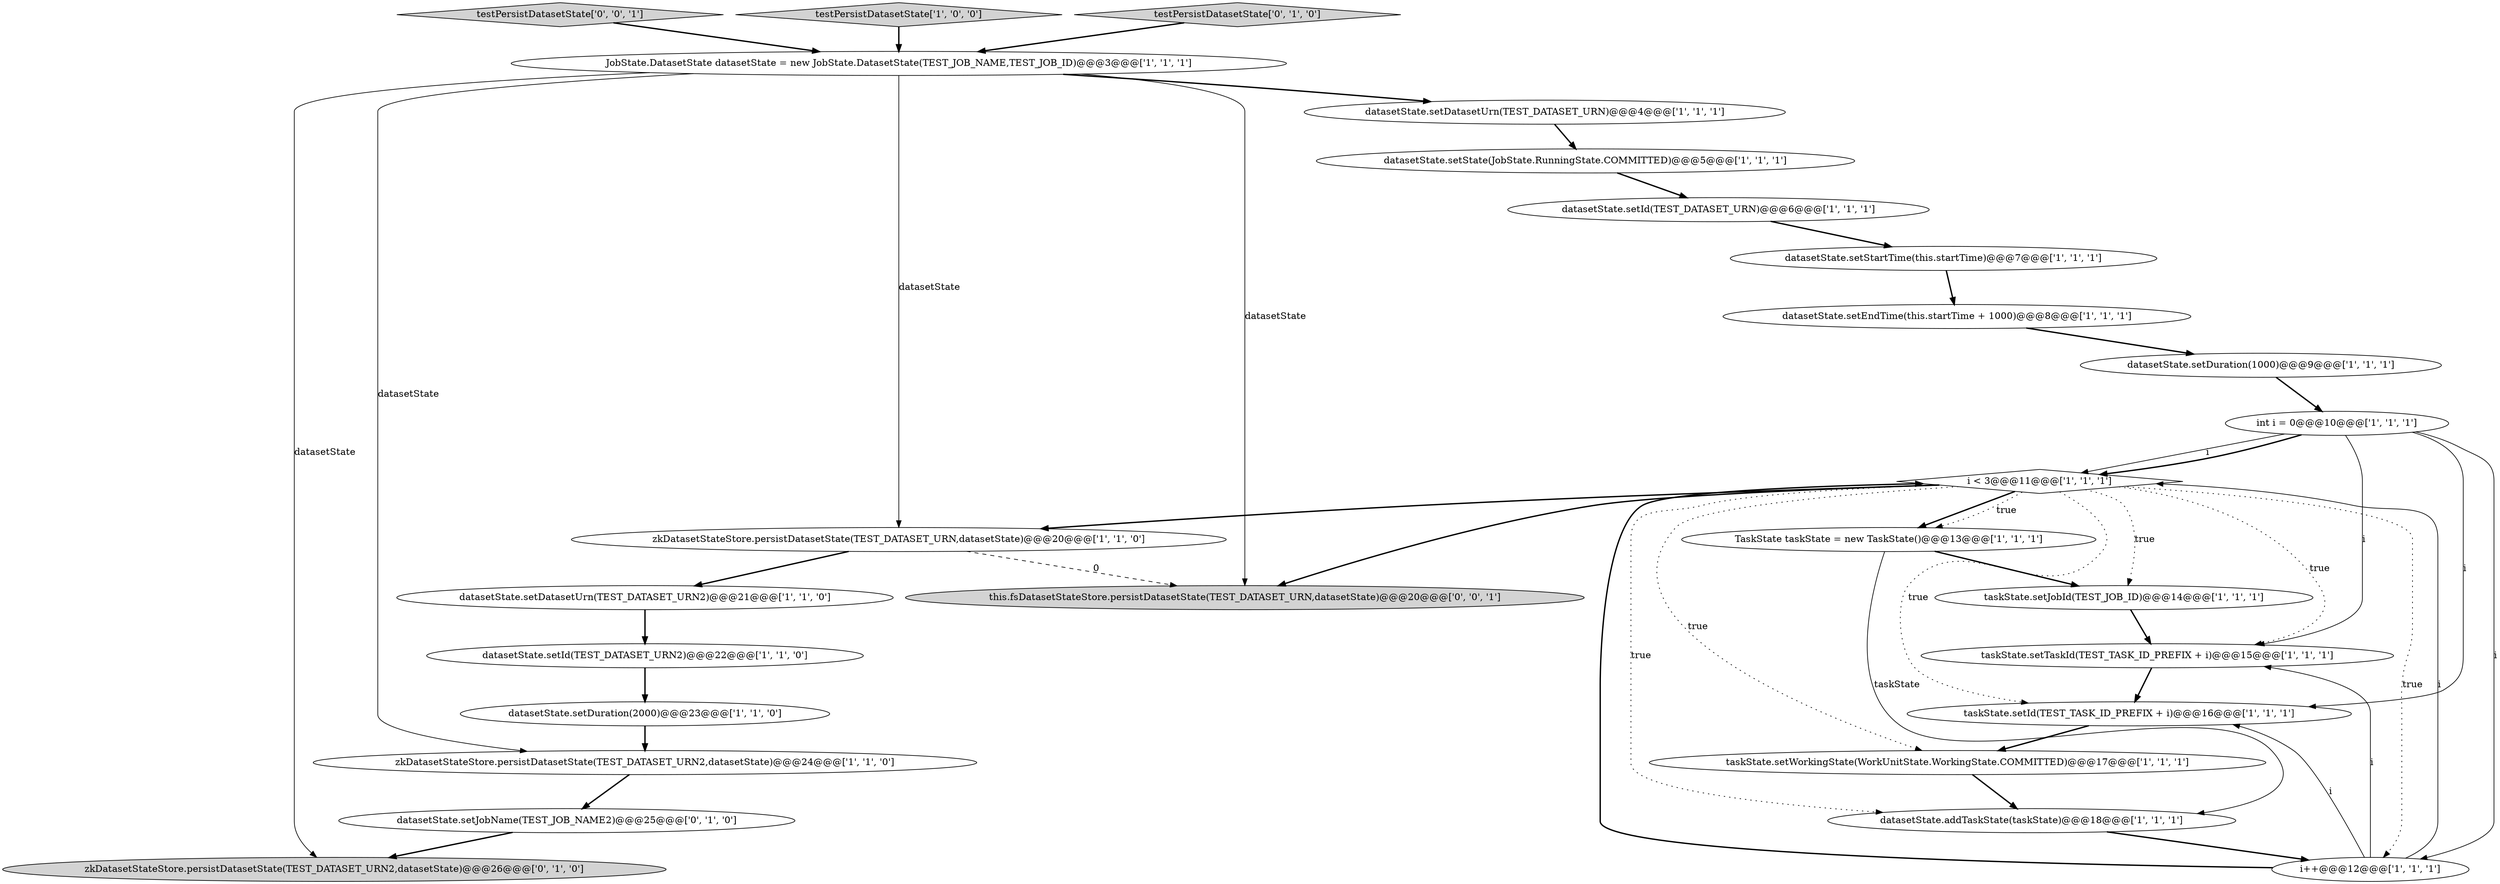 digraph {
20 [style = filled, label = "datasetState.setState(JobState.RunningState.COMMITTED)@@@5@@@['1', '1', '1']", fillcolor = white, shape = ellipse image = "AAA0AAABBB1BBB"];
3 [style = filled, label = "i < 3@@@11@@@['1', '1', '1']", fillcolor = white, shape = diamond image = "AAA0AAABBB1BBB"];
4 [style = filled, label = "JobState.DatasetState datasetState = new JobState.DatasetState(TEST_JOB_NAME,TEST_JOB_ID)@@@3@@@['1', '1', '1']", fillcolor = white, shape = ellipse image = "AAA0AAABBB1BBB"];
7 [style = filled, label = "zkDatasetStateStore.persistDatasetState(TEST_DATASET_URN,datasetState)@@@20@@@['1', '1', '0']", fillcolor = white, shape = ellipse image = "AAA0AAABBB1BBB"];
24 [style = filled, label = "zkDatasetStateStore.persistDatasetState(TEST_DATASET_URN2,datasetState)@@@26@@@['0', '1', '0']", fillcolor = lightgray, shape = ellipse image = "AAA1AAABBB2BBB"];
16 [style = filled, label = "datasetState.setDuration(1000)@@@9@@@['1', '1', '1']", fillcolor = white, shape = ellipse image = "AAA0AAABBB1BBB"];
10 [style = filled, label = "taskState.setJobId(TEST_JOB_ID)@@@14@@@['1', '1', '1']", fillcolor = white, shape = ellipse image = "AAA0AAABBB1BBB"];
26 [style = filled, label = "this.fsDatasetStateStore.persistDatasetState(TEST_DATASET_URN,datasetState)@@@20@@@['0', '0', '1']", fillcolor = lightgray, shape = ellipse image = "AAA0AAABBB3BBB"];
25 [style = filled, label = "testPersistDatasetState['0', '0', '1']", fillcolor = lightgray, shape = diamond image = "AAA0AAABBB3BBB"];
12 [style = filled, label = "datasetState.setId(TEST_DATASET_URN2)@@@22@@@['1', '1', '0']", fillcolor = white, shape = ellipse image = "AAA0AAABBB1BBB"];
6 [style = filled, label = "datasetState.setId(TEST_DATASET_URN)@@@6@@@['1', '1', '1']", fillcolor = white, shape = ellipse image = "AAA0AAABBB1BBB"];
5 [style = filled, label = "testPersistDatasetState['1', '0', '0']", fillcolor = lightgray, shape = diamond image = "AAA0AAABBB1BBB"];
17 [style = filled, label = "datasetState.setDuration(2000)@@@23@@@['1', '1', '0']", fillcolor = white, shape = ellipse image = "AAA0AAABBB1BBB"];
11 [style = filled, label = "zkDatasetStateStore.persistDatasetState(TEST_DATASET_URN2,datasetState)@@@24@@@['1', '1', '0']", fillcolor = white, shape = ellipse image = "AAA0AAABBB1BBB"];
18 [style = filled, label = "taskState.setTaskId(TEST_TASK_ID_PREFIX + i)@@@15@@@['1', '1', '1']", fillcolor = white, shape = ellipse image = "AAA0AAABBB1BBB"];
21 [style = filled, label = "TaskState taskState = new TaskState()@@@13@@@['1', '1', '1']", fillcolor = white, shape = ellipse image = "AAA0AAABBB1BBB"];
23 [style = filled, label = "testPersistDatasetState['0', '1', '0']", fillcolor = lightgray, shape = diamond image = "AAA0AAABBB2BBB"];
19 [style = filled, label = "datasetState.setDatasetUrn(TEST_DATASET_URN)@@@4@@@['1', '1', '1']", fillcolor = white, shape = ellipse image = "AAA0AAABBB1BBB"];
22 [style = filled, label = "datasetState.setJobName(TEST_JOB_NAME2)@@@25@@@['0', '1', '0']", fillcolor = white, shape = ellipse image = "AAA1AAABBB2BBB"];
0 [style = filled, label = "taskState.setWorkingState(WorkUnitState.WorkingState.COMMITTED)@@@17@@@['1', '1', '1']", fillcolor = white, shape = ellipse image = "AAA0AAABBB1BBB"];
13 [style = filled, label = "int i = 0@@@10@@@['1', '1', '1']", fillcolor = white, shape = ellipse image = "AAA0AAABBB1BBB"];
9 [style = filled, label = "datasetState.addTaskState(taskState)@@@18@@@['1', '1', '1']", fillcolor = white, shape = ellipse image = "AAA0AAABBB1BBB"];
8 [style = filled, label = "datasetState.setEndTime(this.startTime + 1000)@@@8@@@['1', '1', '1']", fillcolor = white, shape = ellipse image = "AAA0AAABBB1BBB"];
1 [style = filled, label = "i++@@@12@@@['1', '1', '1']", fillcolor = white, shape = ellipse image = "AAA0AAABBB1BBB"];
15 [style = filled, label = "datasetState.setStartTime(this.startTime)@@@7@@@['1', '1', '1']", fillcolor = white, shape = ellipse image = "AAA0AAABBB1BBB"];
14 [style = filled, label = "datasetState.setDatasetUrn(TEST_DATASET_URN2)@@@21@@@['1', '1', '0']", fillcolor = white, shape = ellipse image = "AAA0AAABBB1BBB"];
2 [style = filled, label = "taskState.setId(TEST_TASK_ID_PREFIX + i)@@@16@@@['1', '1', '1']", fillcolor = white, shape = ellipse image = "AAA0AAABBB1BBB"];
8->16 [style = bold, label=""];
11->22 [style = bold, label=""];
20->6 [style = bold, label=""];
18->2 [style = bold, label=""];
1->18 [style = solid, label="i"];
4->26 [style = solid, label="datasetState"];
6->15 [style = bold, label=""];
22->24 [style = bold, label=""];
3->26 [style = bold, label=""];
3->1 [style = dotted, label="true"];
13->3 [style = solid, label="i"];
19->20 [style = bold, label=""];
3->21 [style = bold, label=""];
3->21 [style = dotted, label="true"];
0->9 [style = bold, label=""];
14->12 [style = bold, label=""];
16->13 [style = bold, label=""];
3->7 [style = bold, label=""];
13->2 [style = solid, label="i"];
1->2 [style = solid, label="i"];
21->10 [style = bold, label=""];
5->4 [style = bold, label=""];
4->11 [style = solid, label="datasetState"];
4->24 [style = solid, label="datasetState"];
10->18 [style = bold, label=""];
7->14 [style = bold, label=""];
13->18 [style = solid, label="i"];
3->0 [style = dotted, label="true"];
3->10 [style = dotted, label="true"];
1->3 [style = solid, label="i"];
25->4 [style = bold, label=""];
1->3 [style = bold, label=""];
4->19 [style = bold, label=""];
12->17 [style = bold, label=""];
3->18 [style = dotted, label="true"];
3->2 [style = dotted, label="true"];
17->11 [style = bold, label=""];
4->7 [style = solid, label="datasetState"];
13->3 [style = bold, label=""];
2->0 [style = bold, label=""];
21->9 [style = solid, label="taskState"];
7->26 [style = dashed, label="0"];
3->9 [style = dotted, label="true"];
15->8 [style = bold, label=""];
9->1 [style = bold, label=""];
23->4 [style = bold, label=""];
13->1 [style = solid, label="i"];
}
